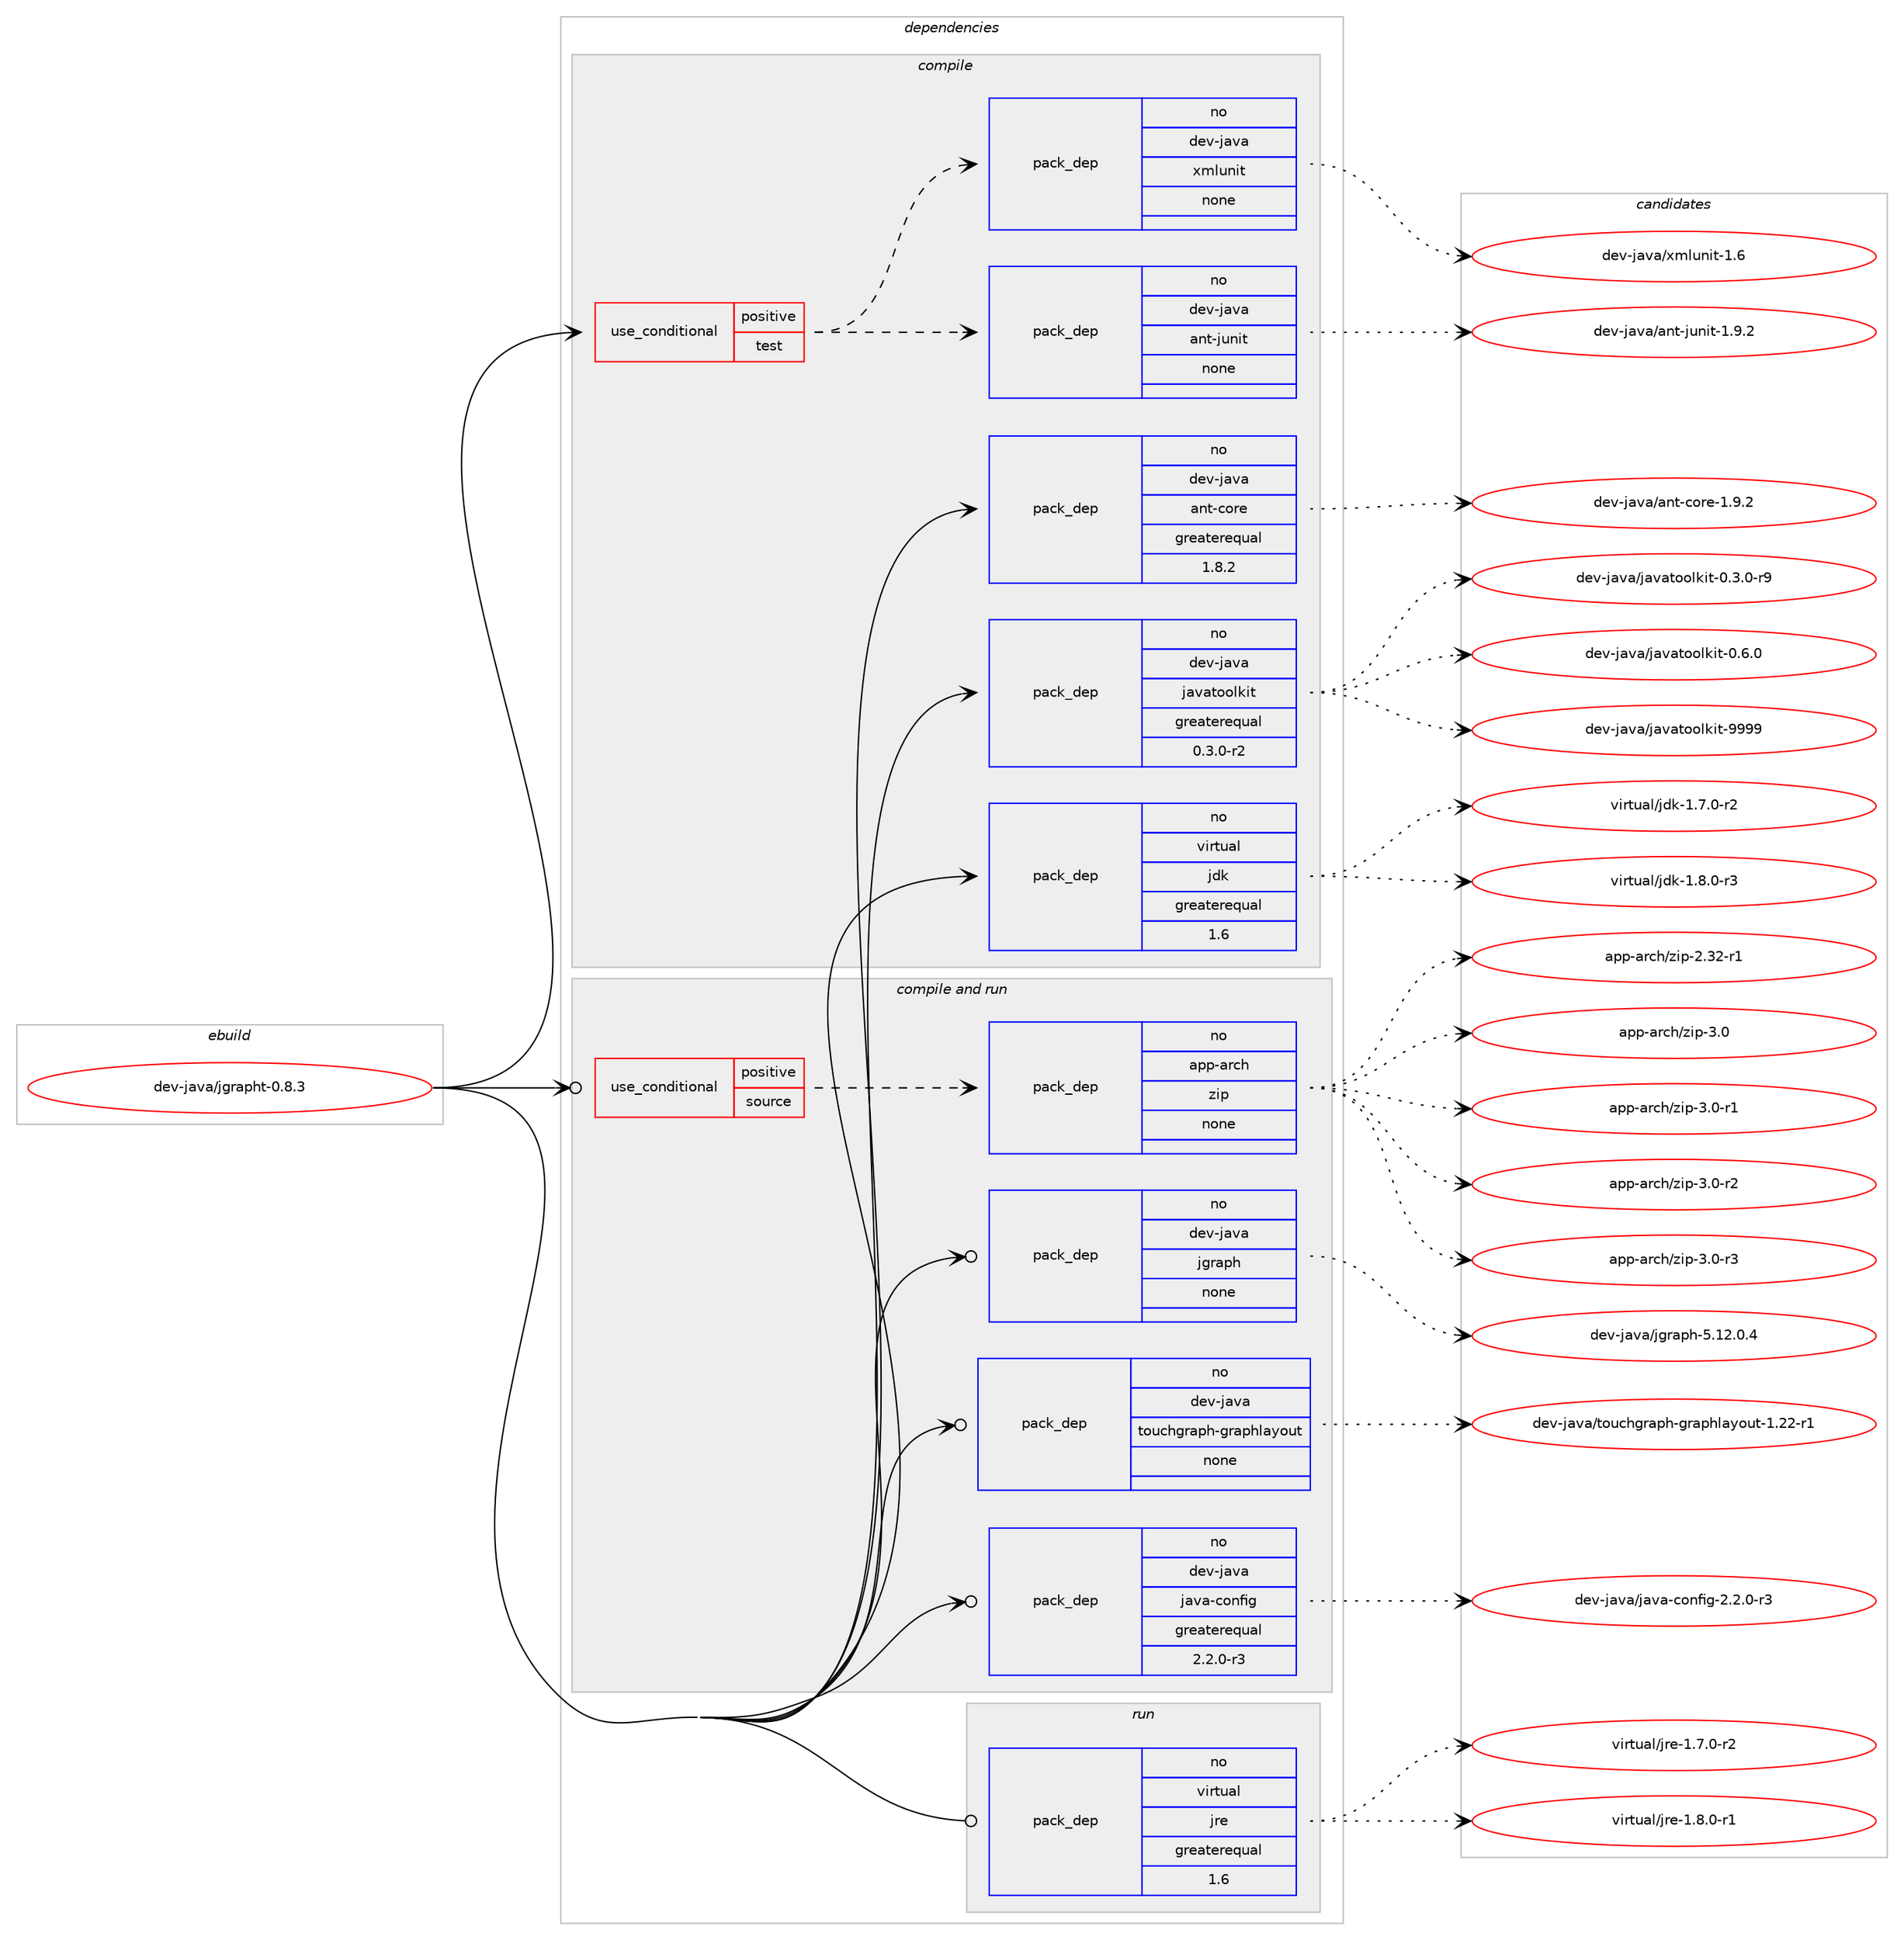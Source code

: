 digraph prolog {

# *************
# Graph options
# *************

newrank=true;
concentrate=true;
compound=true;
graph [rankdir=LR,fontname=Helvetica,fontsize=10,ranksep=1.5];#, ranksep=2.5, nodesep=0.2];
edge  [arrowhead=vee];
node  [fontname=Helvetica,fontsize=10];

# **********
# The ebuild
# **********

subgraph cluster_leftcol {
color=gray;
rank=same;
label=<<i>ebuild</i>>;
id [label="dev-java/jgrapht-0.8.3", color=red, width=4, href="../dev-java/jgrapht-0.8.3.svg"];
}

# ****************
# The dependencies
# ****************

subgraph cluster_midcol {
color=gray;
label=<<i>dependencies</i>>;
subgraph cluster_compile {
fillcolor="#eeeeee";
style=filled;
label=<<i>compile</i>>;
subgraph cond22233 {
dependency102226 [label=<<TABLE BORDER="0" CELLBORDER="1" CELLSPACING="0" CELLPADDING="4"><TR><TD ROWSPAN="3" CELLPADDING="10">use_conditional</TD></TR><TR><TD>positive</TD></TR><TR><TD>test</TD></TR></TABLE>>, shape=none, color=red];
subgraph pack76967 {
dependency102227 [label=<<TABLE BORDER="0" CELLBORDER="1" CELLSPACING="0" CELLPADDING="4" WIDTH="220"><TR><TD ROWSPAN="6" CELLPADDING="30">pack_dep</TD></TR><TR><TD WIDTH="110">no</TD></TR><TR><TD>dev-java</TD></TR><TR><TD>ant-junit</TD></TR><TR><TD>none</TD></TR><TR><TD></TD></TR></TABLE>>, shape=none, color=blue];
}
dependency102226:e -> dependency102227:w [weight=20,style="dashed",arrowhead="vee"];
subgraph pack76968 {
dependency102228 [label=<<TABLE BORDER="0" CELLBORDER="1" CELLSPACING="0" CELLPADDING="4" WIDTH="220"><TR><TD ROWSPAN="6" CELLPADDING="30">pack_dep</TD></TR><TR><TD WIDTH="110">no</TD></TR><TR><TD>dev-java</TD></TR><TR><TD>xmlunit</TD></TR><TR><TD>none</TD></TR><TR><TD></TD></TR></TABLE>>, shape=none, color=blue];
}
dependency102226:e -> dependency102228:w [weight=20,style="dashed",arrowhead="vee"];
}
id:e -> dependency102226:w [weight=20,style="solid",arrowhead="vee"];
subgraph pack76969 {
dependency102229 [label=<<TABLE BORDER="0" CELLBORDER="1" CELLSPACING="0" CELLPADDING="4" WIDTH="220"><TR><TD ROWSPAN="6" CELLPADDING="30">pack_dep</TD></TR><TR><TD WIDTH="110">no</TD></TR><TR><TD>dev-java</TD></TR><TR><TD>ant-core</TD></TR><TR><TD>greaterequal</TD></TR><TR><TD>1.8.2</TD></TR></TABLE>>, shape=none, color=blue];
}
id:e -> dependency102229:w [weight=20,style="solid",arrowhead="vee"];
subgraph pack76970 {
dependency102230 [label=<<TABLE BORDER="0" CELLBORDER="1" CELLSPACING="0" CELLPADDING="4" WIDTH="220"><TR><TD ROWSPAN="6" CELLPADDING="30">pack_dep</TD></TR><TR><TD WIDTH="110">no</TD></TR><TR><TD>dev-java</TD></TR><TR><TD>javatoolkit</TD></TR><TR><TD>greaterequal</TD></TR><TR><TD>0.3.0-r2</TD></TR></TABLE>>, shape=none, color=blue];
}
id:e -> dependency102230:w [weight=20,style="solid",arrowhead="vee"];
subgraph pack76971 {
dependency102231 [label=<<TABLE BORDER="0" CELLBORDER="1" CELLSPACING="0" CELLPADDING="4" WIDTH="220"><TR><TD ROWSPAN="6" CELLPADDING="30">pack_dep</TD></TR><TR><TD WIDTH="110">no</TD></TR><TR><TD>virtual</TD></TR><TR><TD>jdk</TD></TR><TR><TD>greaterequal</TD></TR><TR><TD>1.6</TD></TR></TABLE>>, shape=none, color=blue];
}
id:e -> dependency102231:w [weight=20,style="solid",arrowhead="vee"];
}
subgraph cluster_compileandrun {
fillcolor="#eeeeee";
style=filled;
label=<<i>compile and run</i>>;
subgraph cond22234 {
dependency102232 [label=<<TABLE BORDER="0" CELLBORDER="1" CELLSPACING="0" CELLPADDING="4"><TR><TD ROWSPAN="3" CELLPADDING="10">use_conditional</TD></TR><TR><TD>positive</TD></TR><TR><TD>source</TD></TR></TABLE>>, shape=none, color=red];
subgraph pack76972 {
dependency102233 [label=<<TABLE BORDER="0" CELLBORDER="1" CELLSPACING="0" CELLPADDING="4" WIDTH="220"><TR><TD ROWSPAN="6" CELLPADDING="30">pack_dep</TD></TR><TR><TD WIDTH="110">no</TD></TR><TR><TD>app-arch</TD></TR><TR><TD>zip</TD></TR><TR><TD>none</TD></TR><TR><TD></TD></TR></TABLE>>, shape=none, color=blue];
}
dependency102232:e -> dependency102233:w [weight=20,style="dashed",arrowhead="vee"];
}
id:e -> dependency102232:w [weight=20,style="solid",arrowhead="odotvee"];
subgraph pack76973 {
dependency102234 [label=<<TABLE BORDER="0" CELLBORDER="1" CELLSPACING="0" CELLPADDING="4" WIDTH="220"><TR><TD ROWSPAN="6" CELLPADDING="30">pack_dep</TD></TR><TR><TD WIDTH="110">no</TD></TR><TR><TD>dev-java</TD></TR><TR><TD>java-config</TD></TR><TR><TD>greaterequal</TD></TR><TR><TD>2.2.0-r3</TD></TR></TABLE>>, shape=none, color=blue];
}
id:e -> dependency102234:w [weight=20,style="solid",arrowhead="odotvee"];
subgraph pack76974 {
dependency102235 [label=<<TABLE BORDER="0" CELLBORDER="1" CELLSPACING="0" CELLPADDING="4" WIDTH="220"><TR><TD ROWSPAN="6" CELLPADDING="30">pack_dep</TD></TR><TR><TD WIDTH="110">no</TD></TR><TR><TD>dev-java</TD></TR><TR><TD>jgraph</TD></TR><TR><TD>none</TD></TR><TR><TD></TD></TR></TABLE>>, shape=none, color=blue];
}
id:e -> dependency102235:w [weight=20,style="solid",arrowhead="odotvee"];
subgraph pack76975 {
dependency102236 [label=<<TABLE BORDER="0" CELLBORDER="1" CELLSPACING="0" CELLPADDING="4" WIDTH="220"><TR><TD ROWSPAN="6" CELLPADDING="30">pack_dep</TD></TR><TR><TD WIDTH="110">no</TD></TR><TR><TD>dev-java</TD></TR><TR><TD>touchgraph-graphlayout</TD></TR><TR><TD>none</TD></TR><TR><TD></TD></TR></TABLE>>, shape=none, color=blue];
}
id:e -> dependency102236:w [weight=20,style="solid",arrowhead="odotvee"];
}
subgraph cluster_run {
fillcolor="#eeeeee";
style=filled;
label=<<i>run</i>>;
subgraph pack76976 {
dependency102237 [label=<<TABLE BORDER="0" CELLBORDER="1" CELLSPACING="0" CELLPADDING="4" WIDTH="220"><TR><TD ROWSPAN="6" CELLPADDING="30">pack_dep</TD></TR><TR><TD WIDTH="110">no</TD></TR><TR><TD>virtual</TD></TR><TR><TD>jre</TD></TR><TR><TD>greaterequal</TD></TR><TR><TD>1.6</TD></TR></TABLE>>, shape=none, color=blue];
}
id:e -> dependency102237:w [weight=20,style="solid",arrowhead="odot"];
}
}

# **************
# The candidates
# **************

subgraph cluster_choices {
rank=same;
color=gray;
label=<<i>candidates</i>>;

subgraph choice76967 {
color=black;
nodesep=1;
choice100101118451069711897479711011645106117110105116454946574650 [label="dev-java/ant-junit-1.9.2", color=red, width=4,href="../dev-java/ant-junit-1.9.2.svg"];
dependency102227:e -> choice100101118451069711897479711011645106117110105116454946574650:w [style=dotted,weight="100"];
}
subgraph choice76968 {
color=black;
nodesep=1;
choice1001011184510697118974712010910811711010511645494654 [label="dev-java/xmlunit-1.6", color=red, width=4,href="../dev-java/xmlunit-1.6.svg"];
dependency102228:e -> choice1001011184510697118974712010910811711010511645494654:w [style=dotted,weight="100"];
}
subgraph choice76969 {
color=black;
nodesep=1;
choice10010111845106971189747971101164599111114101454946574650 [label="dev-java/ant-core-1.9.2", color=red, width=4,href="../dev-java/ant-core-1.9.2.svg"];
dependency102229:e -> choice10010111845106971189747971101164599111114101454946574650:w [style=dotted,weight="100"];
}
subgraph choice76970 {
color=black;
nodesep=1;
choice1001011184510697118974710697118971161111111081071051164548465146484511457 [label="dev-java/javatoolkit-0.3.0-r9", color=red, width=4,href="../dev-java/javatoolkit-0.3.0-r9.svg"];
choice100101118451069711897471069711897116111111108107105116454846544648 [label="dev-java/javatoolkit-0.6.0", color=red, width=4,href="../dev-java/javatoolkit-0.6.0.svg"];
choice1001011184510697118974710697118971161111111081071051164557575757 [label="dev-java/javatoolkit-9999", color=red, width=4,href="../dev-java/javatoolkit-9999.svg"];
dependency102230:e -> choice1001011184510697118974710697118971161111111081071051164548465146484511457:w [style=dotted,weight="100"];
dependency102230:e -> choice100101118451069711897471069711897116111111108107105116454846544648:w [style=dotted,weight="100"];
dependency102230:e -> choice1001011184510697118974710697118971161111111081071051164557575757:w [style=dotted,weight="100"];
}
subgraph choice76971 {
color=black;
nodesep=1;
choice11810511411611797108471061001074549465546484511450 [label="virtual/jdk-1.7.0-r2", color=red, width=4,href="../virtual/jdk-1.7.0-r2.svg"];
choice11810511411611797108471061001074549465646484511451 [label="virtual/jdk-1.8.0-r3", color=red, width=4,href="../virtual/jdk-1.8.0-r3.svg"];
dependency102231:e -> choice11810511411611797108471061001074549465546484511450:w [style=dotted,weight="100"];
dependency102231:e -> choice11810511411611797108471061001074549465646484511451:w [style=dotted,weight="100"];
}
subgraph choice76972 {
color=black;
nodesep=1;
choice971121124597114991044712210511245504651504511449 [label="app-arch/zip-2.32-r1", color=red, width=4,href="../app-arch/zip-2.32-r1.svg"];
choice971121124597114991044712210511245514648 [label="app-arch/zip-3.0", color=red, width=4,href="../app-arch/zip-3.0.svg"];
choice9711211245971149910447122105112455146484511449 [label="app-arch/zip-3.0-r1", color=red, width=4,href="../app-arch/zip-3.0-r1.svg"];
choice9711211245971149910447122105112455146484511450 [label="app-arch/zip-3.0-r2", color=red, width=4,href="../app-arch/zip-3.0-r2.svg"];
choice9711211245971149910447122105112455146484511451 [label="app-arch/zip-3.0-r3", color=red, width=4,href="../app-arch/zip-3.0-r3.svg"];
dependency102233:e -> choice971121124597114991044712210511245504651504511449:w [style=dotted,weight="100"];
dependency102233:e -> choice971121124597114991044712210511245514648:w [style=dotted,weight="100"];
dependency102233:e -> choice9711211245971149910447122105112455146484511449:w [style=dotted,weight="100"];
dependency102233:e -> choice9711211245971149910447122105112455146484511450:w [style=dotted,weight="100"];
dependency102233:e -> choice9711211245971149910447122105112455146484511451:w [style=dotted,weight="100"];
}
subgraph choice76973 {
color=black;
nodesep=1;
choice10010111845106971189747106971189745991111101021051034550465046484511451 [label="dev-java/java-config-2.2.0-r3", color=red, width=4,href="../dev-java/java-config-2.2.0-r3.svg"];
dependency102234:e -> choice10010111845106971189747106971189745991111101021051034550465046484511451:w [style=dotted,weight="100"];
}
subgraph choice76974 {
color=black;
nodesep=1;
choice1001011184510697118974710610311497112104455346495046484652 [label="dev-java/jgraph-5.12.0.4", color=red, width=4,href="../dev-java/jgraph-5.12.0.4.svg"];
dependency102235:e -> choice1001011184510697118974710610311497112104455346495046484652:w [style=dotted,weight="100"];
}
subgraph choice76975 {
color=black;
nodesep=1;
choice10010111845106971189747116111117991041031149711210445103114971121041089712111111711645494650504511449 [label="dev-java/touchgraph-graphlayout-1.22-r1", color=red, width=4,href="../dev-java/touchgraph-graphlayout-1.22-r1.svg"];
dependency102236:e -> choice10010111845106971189747116111117991041031149711210445103114971121041089712111111711645494650504511449:w [style=dotted,weight="100"];
}
subgraph choice76976 {
color=black;
nodesep=1;
choice11810511411611797108471061141014549465546484511450 [label="virtual/jre-1.7.0-r2", color=red, width=4,href="../virtual/jre-1.7.0-r2.svg"];
choice11810511411611797108471061141014549465646484511449 [label="virtual/jre-1.8.0-r1", color=red, width=4,href="../virtual/jre-1.8.0-r1.svg"];
dependency102237:e -> choice11810511411611797108471061141014549465546484511450:w [style=dotted,weight="100"];
dependency102237:e -> choice11810511411611797108471061141014549465646484511449:w [style=dotted,weight="100"];
}
}

}
